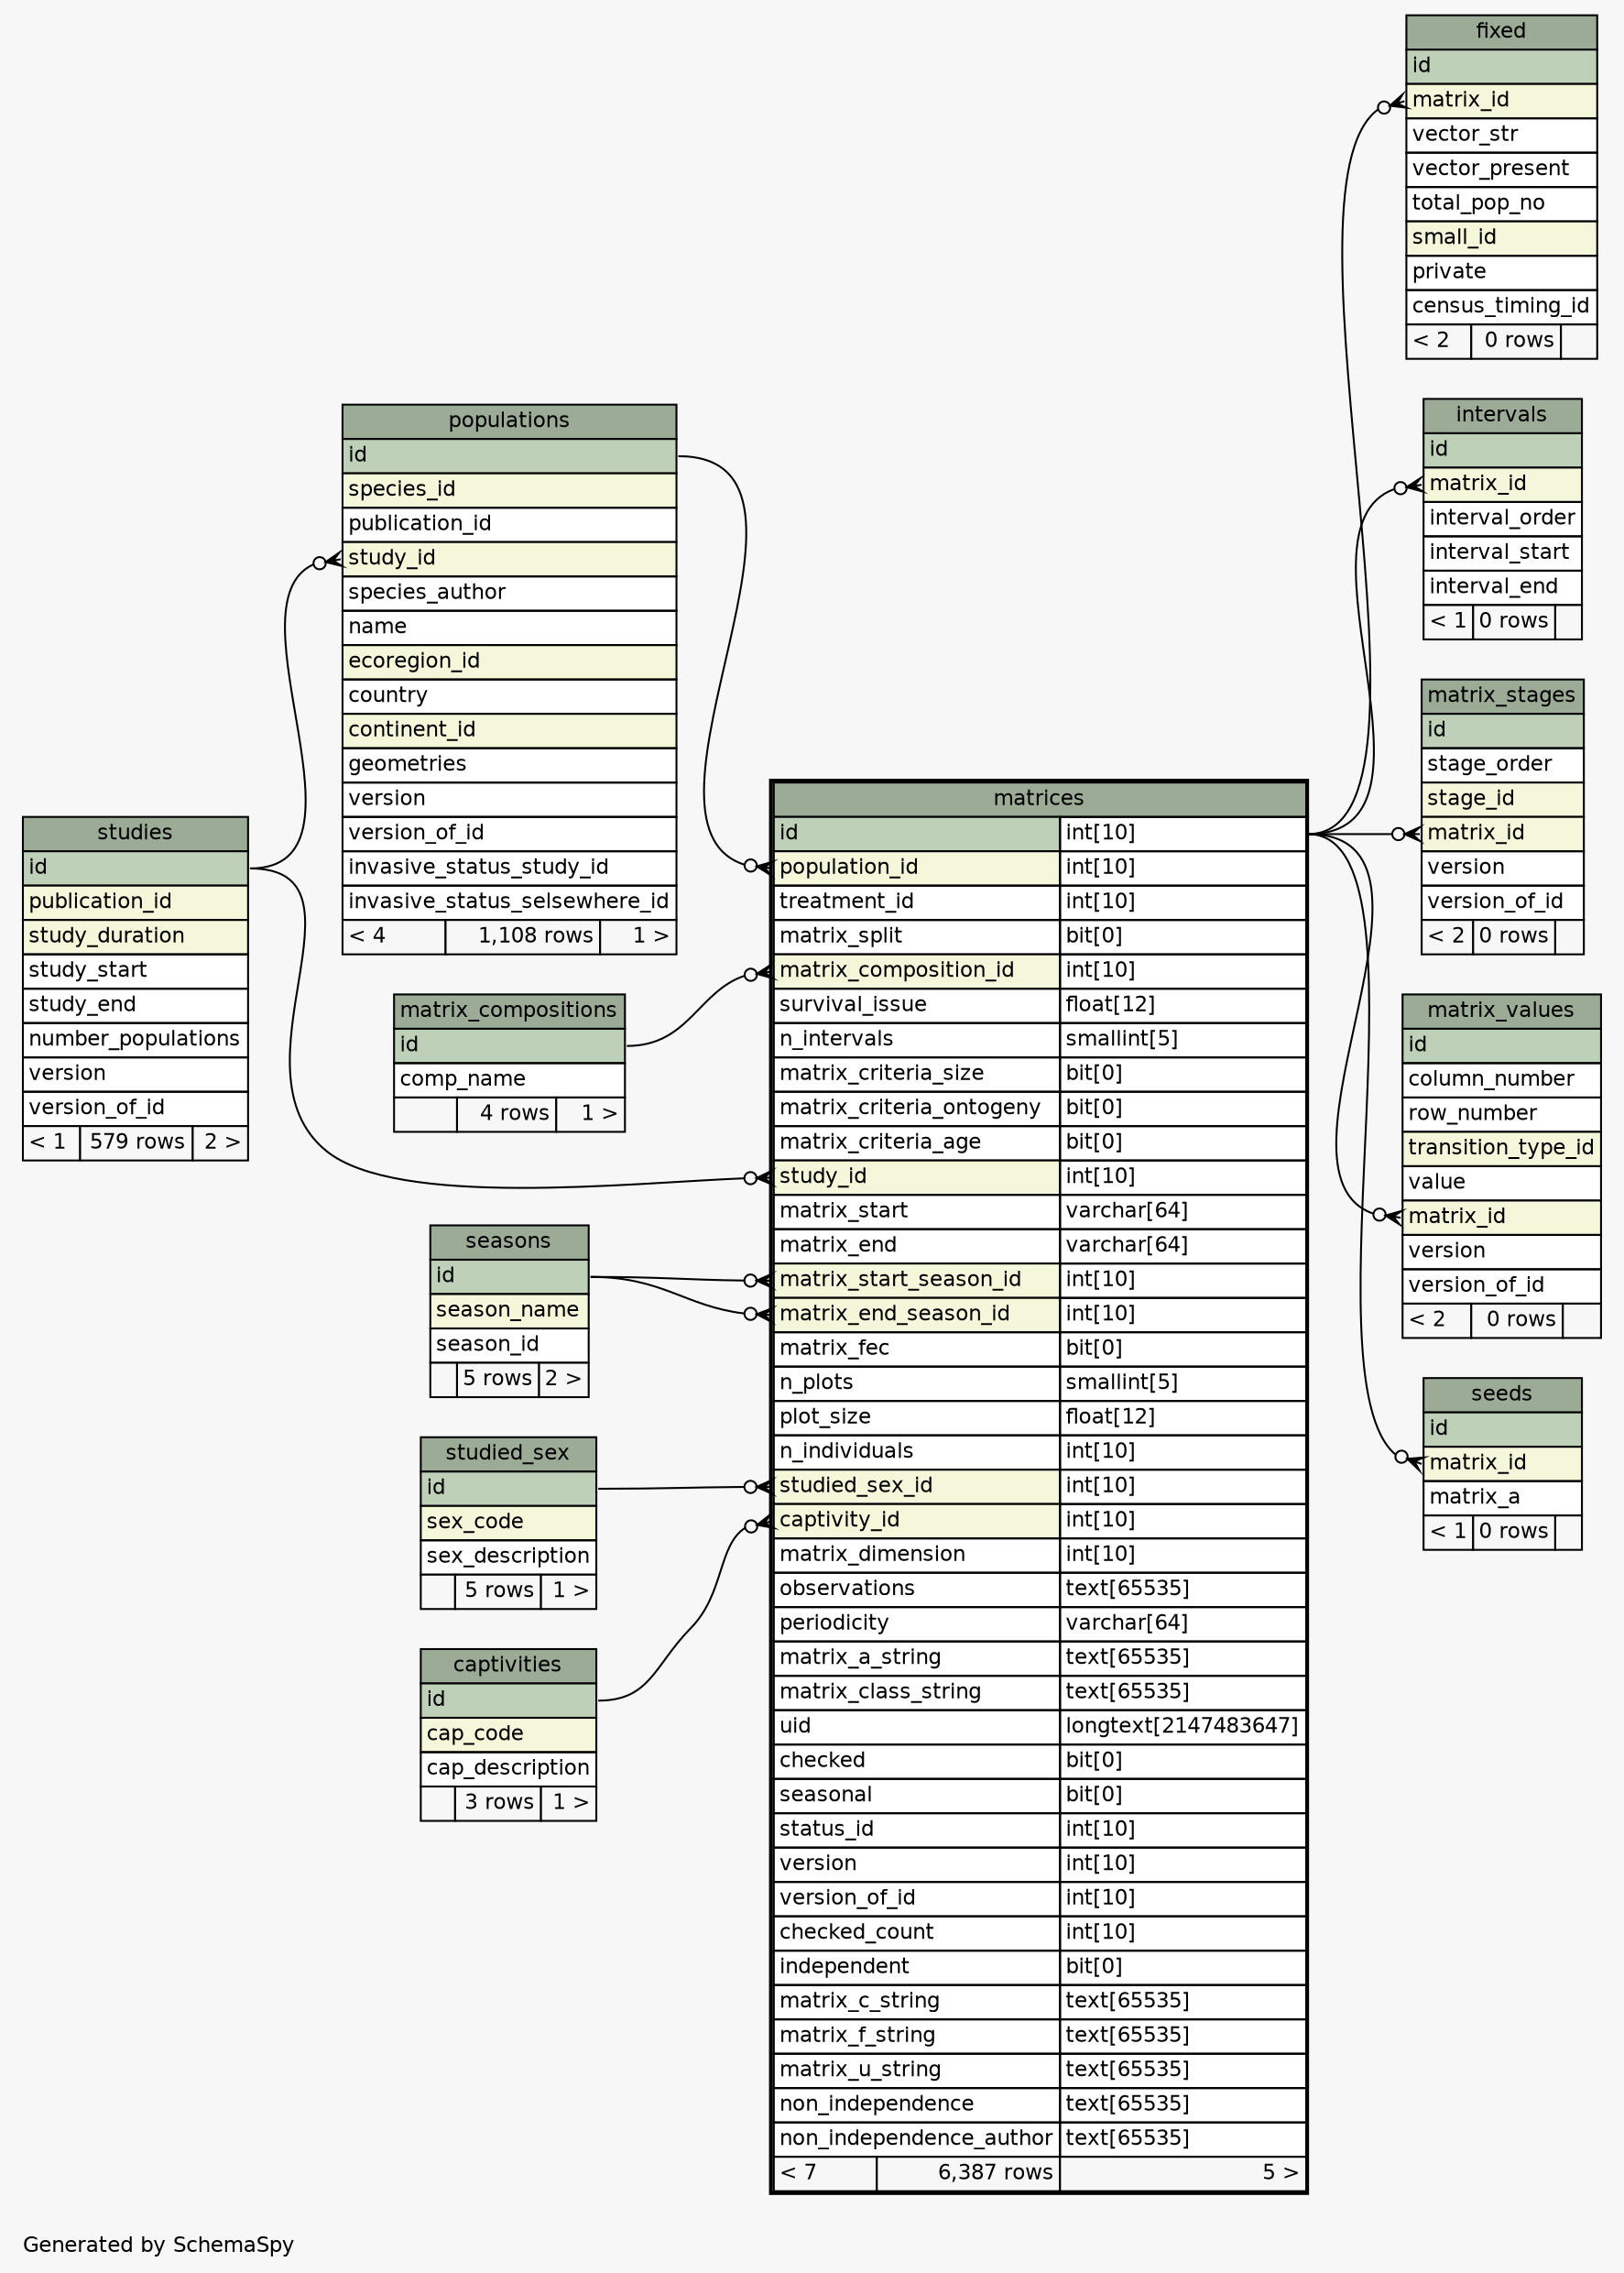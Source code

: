 // dot 2.38.0 on Mac OS X 10.11.5
// SchemaSpy rev 590
digraph "oneDegreeRelationshipsDiagram" {
  graph [
    rankdir="RL"
    bgcolor="#f7f7f7"
    label="\nGenerated by SchemaSpy"
    labeljust="l"
    nodesep="0.18"
    ranksep="0.46"
    fontname="Helvetica"
    fontsize="11"
  ];
  node [
    fontname="Helvetica"
    fontsize="11"
    shape="plaintext"
  ];
  edge [
    arrowsize="0.8"
  ];
  "fixed":"matrix_id":w -> "matrices":"id.type":e [arrowhead=none dir=back arrowtail=crowodot];
  "intervals":"matrix_id":w -> "matrices":"id.type":e [arrowhead=none dir=back arrowtail=crowodot];
  "matrices":"captivity_id":w -> "captivities":"id":e [arrowhead=none dir=back arrowtail=crowodot];
  "matrices":"matrix_composition_id":w -> "matrix_compositions":"id":e [arrowhead=none dir=back arrowtail=crowodot];
  "matrices":"matrix_end_season_id":w -> "seasons":"id":e [arrowhead=none dir=back arrowtail=crowodot];
  "matrices":"matrix_start_season_id":w -> "seasons":"id":e [arrowhead=none dir=back arrowtail=crowodot];
  "matrices":"population_id":w -> "populations":"id":e [arrowhead=none dir=back arrowtail=crowodot];
  "matrices":"studied_sex_id":w -> "studied_sex":"id":e [arrowhead=none dir=back arrowtail=crowodot];
  "matrices":"study_id":w -> "studies":"id":e [arrowhead=none dir=back arrowtail=crowodot];
  "matrix_stages":"matrix_id":w -> "matrices":"id.type":e [arrowhead=none dir=back arrowtail=crowodot];
  "matrix_values":"matrix_id":w -> "matrices":"id.type":e [arrowhead=none dir=back arrowtail=crowodot];
  "populations":"study_id":w -> "studies":"id":e [arrowhead=none dir=back arrowtail=crowodot];
  "seeds":"matrix_id":w -> "matrices":"id.type":e [arrowhead=none dir=back arrowtail=crowodot];
  "captivities" [
    label=<
    <TABLE BORDER="0" CELLBORDER="1" CELLSPACING="0" BGCOLOR="#ffffff">
      <TR><TD COLSPAN="3" BGCOLOR="#9bab96" ALIGN="CENTER">captivities</TD></TR>
      <TR><TD PORT="id" COLSPAN="3" BGCOLOR="#bed1b8" ALIGN="LEFT">id</TD></TR>
      <TR><TD PORT="cap_code" COLSPAN="3" BGCOLOR="#f4f7da" ALIGN="LEFT">cap_code</TD></TR>
      <TR><TD PORT="cap_description" COLSPAN="3" ALIGN="LEFT">cap_description</TD></TR>
      <TR><TD ALIGN="LEFT" BGCOLOR="#f7f7f7">  </TD><TD ALIGN="RIGHT" BGCOLOR="#f7f7f7">3 rows</TD><TD ALIGN="RIGHT" BGCOLOR="#f7f7f7">1 &gt;</TD></TR>
    </TABLE>>
    URL="captivities.html"
    tooltip="captivities"
  ];
  "fixed" [
    label=<
    <TABLE BORDER="0" CELLBORDER="1" CELLSPACING="0" BGCOLOR="#ffffff">
      <TR><TD COLSPAN="3" BGCOLOR="#9bab96" ALIGN="CENTER">fixed</TD></TR>
      <TR><TD PORT="id" COLSPAN="3" BGCOLOR="#bed1b8" ALIGN="LEFT">id</TD></TR>
      <TR><TD PORT="matrix_id" COLSPAN="3" BGCOLOR="#f4f7da" ALIGN="LEFT">matrix_id</TD></TR>
      <TR><TD PORT="vector_str" COLSPAN="3" ALIGN="LEFT">vector_str</TD></TR>
      <TR><TD PORT="vector_present" COLSPAN="3" ALIGN="LEFT">vector_present</TD></TR>
      <TR><TD PORT="total_pop_no" COLSPAN="3" ALIGN="LEFT">total_pop_no</TD></TR>
      <TR><TD PORT="small_id" COLSPAN="3" BGCOLOR="#f4f7da" ALIGN="LEFT">small_id</TD></TR>
      <TR><TD PORT="private" COLSPAN="3" ALIGN="LEFT">private</TD></TR>
      <TR><TD PORT="census_timing_id" COLSPAN="3" ALIGN="LEFT">census_timing_id</TD></TR>
      <TR><TD ALIGN="LEFT" BGCOLOR="#f7f7f7">&lt; 2</TD><TD ALIGN="RIGHT" BGCOLOR="#f7f7f7">0 rows</TD><TD ALIGN="RIGHT" BGCOLOR="#f7f7f7">  </TD></TR>
    </TABLE>>
    URL="fixed.html"
    tooltip="fixed"
  ];
  "intervals" [
    label=<
    <TABLE BORDER="0" CELLBORDER="1" CELLSPACING="0" BGCOLOR="#ffffff">
      <TR><TD COLSPAN="3" BGCOLOR="#9bab96" ALIGN="CENTER">intervals</TD></TR>
      <TR><TD PORT="id" COLSPAN="3" BGCOLOR="#bed1b8" ALIGN="LEFT">id</TD></TR>
      <TR><TD PORT="matrix_id" COLSPAN="3" BGCOLOR="#f4f7da" ALIGN="LEFT">matrix_id</TD></TR>
      <TR><TD PORT="interval_order" COLSPAN="3" ALIGN="LEFT">interval_order</TD></TR>
      <TR><TD PORT="interval_start" COLSPAN="3" ALIGN="LEFT">interval_start</TD></TR>
      <TR><TD PORT="interval_end" COLSPAN="3" ALIGN="LEFT">interval_end</TD></TR>
      <TR><TD ALIGN="LEFT" BGCOLOR="#f7f7f7">&lt; 1</TD><TD ALIGN="RIGHT" BGCOLOR="#f7f7f7">0 rows</TD><TD ALIGN="RIGHT" BGCOLOR="#f7f7f7">  </TD></TR>
    </TABLE>>
    URL="intervals.html"
    tooltip="intervals"
  ];
  "matrices" [
    label=<
    <TABLE BORDER="2" CELLBORDER="1" CELLSPACING="0" BGCOLOR="#ffffff">
      <TR><TD COLSPAN="3" BGCOLOR="#9bab96" ALIGN="CENTER">matrices</TD></TR>
      <TR><TD PORT="id" COLSPAN="2" BGCOLOR="#bed1b8" ALIGN="LEFT">id</TD><TD PORT="id.type" ALIGN="LEFT">int[10]</TD></TR>
      <TR><TD PORT="population_id" COLSPAN="2" BGCOLOR="#f4f7da" ALIGN="LEFT">population_id</TD><TD PORT="population_id.type" ALIGN="LEFT">int[10]</TD></TR>
      <TR><TD PORT="treatment_id" COLSPAN="2" ALIGN="LEFT">treatment_id</TD><TD PORT="treatment_id.type" ALIGN="LEFT">int[10]</TD></TR>
      <TR><TD PORT="matrix_split" COLSPAN="2" ALIGN="LEFT">matrix_split</TD><TD PORT="matrix_split.type" ALIGN="LEFT">bit[0]</TD></TR>
      <TR><TD PORT="matrix_composition_id" COLSPAN="2" BGCOLOR="#f4f7da" ALIGN="LEFT">matrix_composition_id</TD><TD PORT="matrix_composition_id.type" ALIGN="LEFT">int[10]</TD></TR>
      <TR><TD PORT="survival_issue" COLSPAN="2" ALIGN="LEFT">survival_issue</TD><TD PORT="survival_issue.type" ALIGN="LEFT">float[12]</TD></TR>
      <TR><TD PORT="n_intervals" COLSPAN="2" ALIGN="LEFT">n_intervals</TD><TD PORT="n_intervals.type" ALIGN="LEFT">smallint[5]</TD></TR>
      <TR><TD PORT="matrix_criteria_size" COLSPAN="2" ALIGN="LEFT">matrix_criteria_size</TD><TD PORT="matrix_criteria_size.type" ALIGN="LEFT">bit[0]</TD></TR>
      <TR><TD PORT="matrix_criteria_ontogeny" COLSPAN="2" ALIGN="LEFT">matrix_criteria_ontogeny</TD><TD PORT="matrix_criteria_ontogeny.type" ALIGN="LEFT">bit[0]</TD></TR>
      <TR><TD PORT="matrix_criteria_age" COLSPAN="2" ALIGN="LEFT">matrix_criteria_age</TD><TD PORT="matrix_criteria_age.type" ALIGN="LEFT">bit[0]</TD></TR>
      <TR><TD PORT="study_id" COLSPAN="2" BGCOLOR="#f4f7da" ALIGN="LEFT">study_id</TD><TD PORT="study_id.type" ALIGN="LEFT">int[10]</TD></TR>
      <TR><TD PORT="matrix_start" COLSPAN="2" ALIGN="LEFT">matrix_start</TD><TD PORT="matrix_start.type" ALIGN="LEFT">varchar[64]</TD></TR>
      <TR><TD PORT="matrix_end" COLSPAN="2" ALIGN="LEFT">matrix_end</TD><TD PORT="matrix_end.type" ALIGN="LEFT">varchar[64]</TD></TR>
      <TR><TD PORT="matrix_start_season_id" COLSPAN="2" BGCOLOR="#f4f7da" ALIGN="LEFT">matrix_start_season_id</TD><TD PORT="matrix_start_season_id.type" ALIGN="LEFT">int[10]</TD></TR>
      <TR><TD PORT="matrix_end_season_id" COLSPAN="2" BGCOLOR="#f4f7da" ALIGN="LEFT">matrix_end_season_id</TD><TD PORT="matrix_end_season_id.type" ALIGN="LEFT">int[10]</TD></TR>
      <TR><TD PORT="matrix_fec" COLSPAN="2" ALIGN="LEFT">matrix_fec</TD><TD PORT="matrix_fec.type" ALIGN="LEFT">bit[0]</TD></TR>
      <TR><TD PORT="n_plots" COLSPAN="2" ALIGN="LEFT">n_plots</TD><TD PORT="n_plots.type" ALIGN="LEFT">smallint[5]</TD></TR>
      <TR><TD PORT="plot_size" COLSPAN="2" ALIGN="LEFT">plot_size</TD><TD PORT="plot_size.type" ALIGN="LEFT">float[12]</TD></TR>
      <TR><TD PORT="n_individuals" COLSPAN="2" ALIGN="LEFT">n_individuals</TD><TD PORT="n_individuals.type" ALIGN="LEFT">int[10]</TD></TR>
      <TR><TD PORT="studied_sex_id" COLSPAN="2" BGCOLOR="#f4f7da" ALIGN="LEFT">studied_sex_id</TD><TD PORT="studied_sex_id.type" ALIGN="LEFT">int[10]</TD></TR>
      <TR><TD PORT="captivity_id" COLSPAN="2" BGCOLOR="#f4f7da" ALIGN="LEFT">captivity_id</TD><TD PORT="captivity_id.type" ALIGN="LEFT">int[10]</TD></TR>
      <TR><TD PORT="matrix_dimension" COLSPAN="2" ALIGN="LEFT">matrix_dimension</TD><TD PORT="matrix_dimension.type" ALIGN="LEFT">int[10]</TD></TR>
      <TR><TD PORT="observations" COLSPAN="2" ALIGN="LEFT">observations</TD><TD PORT="observations.type" ALIGN="LEFT">text[65535]</TD></TR>
      <TR><TD PORT="periodicity" COLSPAN="2" ALIGN="LEFT">periodicity</TD><TD PORT="periodicity.type" ALIGN="LEFT">varchar[64]</TD></TR>
      <TR><TD PORT="matrix_a_string" COLSPAN="2" ALIGN="LEFT">matrix_a_string</TD><TD PORT="matrix_a_string.type" ALIGN="LEFT">text[65535]</TD></TR>
      <TR><TD PORT="matrix_class_string" COLSPAN="2" ALIGN="LEFT">matrix_class_string</TD><TD PORT="matrix_class_string.type" ALIGN="LEFT">text[65535]</TD></TR>
      <TR><TD PORT="uid" COLSPAN="2" ALIGN="LEFT">uid</TD><TD PORT="uid.type" ALIGN="LEFT">longtext[2147483647]</TD></TR>
      <TR><TD PORT="checked" COLSPAN="2" ALIGN="LEFT">checked</TD><TD PORT="checked.type" ALIGN="LEFT">bit[0]</TD></TR>
      <TR><TD PORT="seasonal" COLSPAN="2" ALIGN="LEFT">seasonal</TD><TD PORT="seasonal.type" ALIGN="LEFT">bit[0]</TD></TR>
      <TR><TD PORT="status_id" COLSPAN="2" ALIGN="LEFT">status_id</TD><TD PORT="status_id.type" ALIGN="LEFT">int[10]</TD></TR>
      <TR><TD PORT="version" COLSPAN="2" ALIGN="LEFT">version</TD><TD PORT="version.type" ALIGN="LEFT">int[10]</TD></TR>
      <TR><TD PORT="version_of_id" COLSPAN="2" ALIGN="LEFT">version_of_id</TD><TD PORT="version_of_id.type" ALIGN="LEFT">int[10]</TD></TR>
      <TR><TD PORT="checked_count" COLSPAN="2" ALIGN="LEFT">checked_count</TD><TD PORT="checked_count.type" ALIGN="LEFT">int[10]</TD></TR>
      <TR><TD PORT="independent" COLSPAN="2" ALIGN="LEFT">independent</TD><TD PORT="independent.type" ALIGN="LEFT">bit[0]</TD></TR>
      <TR><TD PORT="matrix_c_string" COLSPAN="2" ALIGN="LEFT">matrix_c_string</TD><TD PORT="matrix_c_string.type" ALIGN="LEFT">text[65535]</TD></TR>
      <TR><TD PORT="matrix_f_string" COLSPAN="2" ALIGN="LEFT">matrix_f_string</TD><TD PORT="matrix_f_string.type" ALIGN="LEFT">text[65535]</TD></TR>
      <TR><TD PORT="matrix_u_string" COLSPAN="2" ALIGN="LEFT">matrix_u_string</TD><TD PORT="matrix_u_string.type" ALIGN="LEFT">text[65535]</TD></TR>
      <TR><TD PORT="non_independence" COLSPAN="2" ALIGN="LEFT">non_independence</TD><TD PORT="non_independence.type" ALIGN="LEFT">text[65535]</TD></TR>
      <TR><TD PORT="non_independence_author" COLSPAN="2" ALIGN="LEFT">non_independence_author</TD><TD PORT="non_independence_author.type" ALIGN="LEFT">text[65535]</TD></TR>
      <TR><TD ALIGN="LEFT" BGCOLOR="#f7f7f7">&lt; 7</TD><TD ALIGN="RIGHT" BGCOLOR="#f7f7f7">6,387 rows</TD><TD ALIGN="RIGHT" BGCOLOR="#f7f7f7">5 &gt;</TD></TR>
    </TABLE>>
    URL="matrices.html"
    tooltip="matrices"
  ];
  "matrix_compositions" [
    label=<
    <TABLE BORDER="0" CELLBORDER="1" CELLSPACING="0" BGCOLOR="#ffffff">
      <TR><TD COLSPAN="3" BGCOLOR="#9bab96" ALIGN="CENTER">matrix_compositions</TD></TR>
      <TR><TD PORT="id" COLSPAN="3" BGCOLOR="#bed1b8" ALIGN="LEFT">id</TD></TR>
      <TR><TD PORT="comp_name" COLSPAN="3" ALIGN="LEFT">comp_name</TD></TR>
      <TR><TD ALIGN="LEFT" BGCOLOR="#f7f7f7">  </TD><TD ALIGN="RIGHT" BGCOLOR="#f7f7f7">4 rows</TD><TD ALIGN="RIGHT" BGCOLOR="#f7f7f7">1 &gt;</TD></TR>
    </TABLE>>
    URL="matrix_compositions.html"
    tooltip="matrix_compositions"
  ];
  "matrix_stages" [
    label=<
    <TABLE BORDER="0" CELLBORDER="1" CELLSPACING="0" BGCOLOR="#ffffff">
      <TR><TD COLSPAN="3" BGCOLOR="#9bab96" ALIGN="CENTER">matrix_stages</TD></TR>
      <TR><TD PORT="id" COLSPAN="3" BGCOLOR="#bed1b8" ALIGN="LEFT">id</TD></TR>
      <TR><TD PORT="stage_order" COLSPAN="3" ALIGN="LEFT">stage_order</TD></TR>
      <TR><TD PORT="stage_id" COLSPAN="3" BGCOLOR="#f4f7da" ALIGN="LEFT">stage_id</TD></TR>
      <TR><TD PORT="matrix_id" COLSPAN="3" BGCOLOR="#f4f7da" ALIGN="LEFT">matrix_id</TD></TR>
      <TR><TD PORT="version" COLSPAN="3" ALIGN="LEFT">version</TD></TR>
      <TR><TD PORT="version_of_id" COLSPAN="3" ALIGN="LEFT">version_of_id</TD></TR>
      <TR><TD ALIGN="LEFT" BGCOLOR="#f7f7f7">&lt; 2</TD><TD ALIGN="RIGHT" BGCOLOR="#f7f7f7">0 rows</TD><TD ALIGN="RIGHT" BGCOLOR="#f7f7f7">  </TD></TR>
    </TABLE>>
    URL="matrix_stages.html"
    tooltip="matrix_stages"
  ];
  "matrix_values" [
    label=<
    <TABLE BORDER="0" CELLBORDER="1" CELLSPACING="0" BGCOLOR="#ffffff">
      <TR><TD COLSPAN="3" BGCOLOR="#9bab96" ALIGN="CENTER">matrix_values</TD></TR>
      <TR><TD PORT="id" COLSPAN="3" BGCOLOR="#bed1b8" ALIGN="LEFT">id</TD></TR>
      <TR><TD PORT="column_number" COLSPAN="3" ALIGN="LEFT">column_number</TD></TR>
      <TR><TD PORT="row_number" COLSPAN="3" ALIGN="LEFT">row_number</TD></TR>
      <TR><TD PORT="transition_type_id" COLSPAN="3" BGCOLOR="#f4f7da" ALIGN="LEFT">transition_type_id</TD></TR>
      <TR><TD PORT="value" COLSPAN="3" ALIGN="LEFT">value</TD></TR>
      <TR><TD PORT="matrix_id" COLSPAN="3" BGCOLOR="#f4f7da" ALIGN="LEFT">matrix_id</TD></TR>
      <TR><TD PORT="version" COLSPAN="3" ALIGN="LEFT">version</TD></TR>
      <TR><TD PORT="version_of_id" COLSPAN="3" ALIGN="LEFT">version_of_id</TD></TR>
      <TR><TD ALIGN="LEFT" BGCOLOR="#f7f7f7">&lt; 2</TD><TD ALIGN="RIGHT" BGCOLOR="#f7f7f7">0 rows</TD><TD ALIGN="RIGHT" BGCOLOR="#f7f7f7">  </TD></TR>
    </TABLE>>
    URL="matrix_values.html"
    tooltip="matrix_values"
  ];
  "populations" [
    label=<
    <TABLE BORDER="0" CELLBORDER="1" CELLSPACING="0" BGCOLOR="#ffffff">
      <TR><TD COLSPAN="3" BGCOLOR="#9bab96" ALIGN="CENTER">populations</TD></TR>
      <TR><TD PORT="id" COLSPAN="3" BGCOLOR="#bed1b8" ALIGN="LEFT">id</TD></TR>
      <TR><TD PORT="species_id" COLSPAN="3" BGCOLOR="#f4f7da" ALIGN="LEFT">species_id</TD></TR>
      <TR><TD PORT="publication_id" COLSPAN="3" ALIGN="LEFT">publication_id</TD></TR>
      <TR><TD PORT="study_id" COLSPAN="3" BGCOLOR="#f4f7da" ALIGN="LEFT">study_id</TD></TR>
      <TR><TD PORT="species_author" COLSPAN="3" ALIGN="LEFT">species_author</TD></TR>
      <TR><TD PORT="name" COLSPAN="3" ALIGN="LEFT">name</TD></TR>
      <TR><TD PORT="ecoregion_id" COLSPAN="3" BGCOLOR="#f4f7da" ALIGN="LEFT">ecoregion_id</TD></TR>
      <TR><TD PORT="country" COLSPAN="3" ALIGN="LEFT">country</TD></TR>
      <TR><TD PORT="continent_id" COLSPAN="3" BGCOLOR="#f4f7da" ALIGN="LEFT">continent_id</TD></TR>
      <TR><TD PORT="geometries" COLSPAN="3" ALIGN="LEFT">geometries</TD></TR>
      <TR><TD PORT="version" COLSPAN="3" ALIGN="LEFT">version</TD></TR>
      <TR><TD PORT="version_of_id" COLSPAN="3" ALIGN="LEFT">version_of_id</TD></TR>
      <TR><TD PORT="invasive_status_study_id" COLSPAN="3" ALIGN="LEFT">invasive_status_study_id</TD></TR>
      <TR><TD PORT="invasive_status_selsewhere_id" COLSPAN="3" ALIGN="LEFT">invasive_status_selsewhere_id</TD></TR>
      <TR><TD ALIGN="LEFT" BGCOLOR="#f7f7f7">&lt; 4</TD><TD ALIGN="RIGHT" BGCOLOR="#f7f7f7">1,108 rows</TD><TD ALIGN="RIGHT" BGCOLOR="#f7f7f7">1 &gt;</TD></TR>
    </TABLE>>
    URL="populations.html"
    tooltip="populations"
  ];
  "seasons" [
    label=<
    <TABLE BORDER="0" CELLBORDER="1" CELLSPACING="0" BGCOLOR="#ffffff">
      <TR><TD COLSPAN="3" BGCOLOR="#9bab96" ALIGN="CENTER">seasons</TD></TR>
      <TR><TD PORT="id" COLSPAN="3" BGCOLOR="#bed1b8" ALIGN="LEFT">id</TD></TR>
      <TR><TD PORT="season_name" COLSPAN="3" BGCOLOR="#f4f7da" ALIGN="LEFT">season_name</TD></TR>
      <TR><TD PORT="season_id" COLSPAN="3" ALIGN="LEFT">season_id</TD></TR>
      <TR><TD ALIGN="LEFT" BGCOLOR="#f7f7f7">  </TD><TD ALIGN="RIGHT" BGCOLOR="#f7f7f7">5 rows</TD><TD ALIGN="RIGHT" BGCOLOR="#f7f7f7">2 &gt;</TD></TR>
    </TABLE>>
    URL="seasons.html"
    tooltip="seasons"
  ];
  "seeds" [
    label=<
    <TABLE BORDER="0" CELLBORDER="1" CELLSPACING="0" BGCOLOR="#ffffff">
      <TR><TD COLSPAN="3" BGCOLOR="#9bab96" ALIGN="CENTER">seeds</TD></TR>
      <TR><TD PORT="id" COLSPAN="3" BGCOLOR="#bed1b8" ALIGN="LEFT">id</TD></TR>
      <TR><TD PORT="matrix_id" COLSPAN="3" BGCOLOR="#f4f7da" ALIGN="LEFT">matrix_id</TD></TR>
      <TR><TD PORT="matrix_a" COLSPAN="3" ALIGN="LEFT">matrix_a</TD></TR>
      <TR><TD ALIGN="LEFT" BGCOLOR="#f7f7f7">&lt; 1</TD><TD ALIGN="RIGHT" BGCOLOR="#f7f7f7">0 rows</TD><TD ALIGN="RIGHT" BGCOLOR="#f7f7f7">  </TD></TR>
    </TABLE>>
    URL="seeds.html"
    tooltip="seeds"
  ];
  "studied_sex" [
    label=<
    <TABLE BORDER="0" CELLBORDER="1" CELLSPACING="0" BGCOLOR="#ffffff">
      <TR><TD COLSPAN="3" BGCOLOR="#9bab96" ALIGN="CENTER">studied_sex</TD></TR>
      <TR><TD PORT="id" COLSPAN="3" BGCOLOR="#bed1b8" ALIGN="LEFT">id</TD></TR>
      <TR><TD PORT="sex_code" COLSPAN="3" BGCOLOR="#f4f7da" ALIGN="LEFT">sex_code</TD></TR>
      <TR><TD PORT="sex_description" COLSPAN="3" ALIGN="LEFT">sex_description</TD></TR>
      <TR><TD ALIGN="LEFT" BGCOLOR="#f7f7f7">  </TD><TD ALIGN="RIGHT" BGCOLOR="#f7f7f7">5 rows</TD><TD ALIGN="RIGHT" BGCOLOR="#f7f7f7">1 &gt;</TD></TR>
    </TABLE>>
    URL="studied_sex.html"
    tooltip="studied_sex"
  ];
  "studies" [
    label=<
    <TABLE BORDER="0" CELLBORDER="1" CELLSPACING="0" BGCOLOR="#ffffff">
      <TR><TD COLSPAN="3" BGCOLOR="#9bab96" ALIGN="CENTER">studies</TD></TR>
      <TR><TD PORT="id" COLSPAN="3" BGCOLOR="#bed1b8" ALIGN="LEFT">id</TD></TR>
      <TR><TD PORT="publication_id" COLSPAN="3" BGCOLOR="#f4f7da" ALIGN="LEFT">publication_id</TD></TR>
      <TR><TD PORT="study_duration" COLSPAN="3" BGCOLOR="#f4f7da" ALIGN="LEFT">study_duration</TD></TR>
      <TR><TD PORT="study_start" COLSPAN="3" ALIGN="LEFT">study_start</TD></TR>
      <TR><TD PORT="study_end" COLSPAN="3" ALIGN="LEFT">study_end</TD></TR>
      <TR><TD PORT="number_populations" COLSPAN="3" ALIGN="LEFT">number_populations</TD></TR>
      <TR><TD PORT="version" COLSPAN="3" ALIGN="LEFT">version</TD></TR>
      <TR><TD PORT="version_of_id" COLSPAN="3" ALIGN="LEFT">version_of_id</TD></TR>
      <TR><TD ALIGN="LEFT" BGCOLOR="#f7f7f7">&lt; 1</TD><TD ALIGN="RIGHT" BGCOLOR="#f7f7f7">579 rows</TD><TD ALIGN="RIGHT" BGCOLOR="#f7f7f7">2 &gt;</TD></TR>
    </TABLE>>
    URL="studies.html"
    tooltip="studies"
  ];
}
